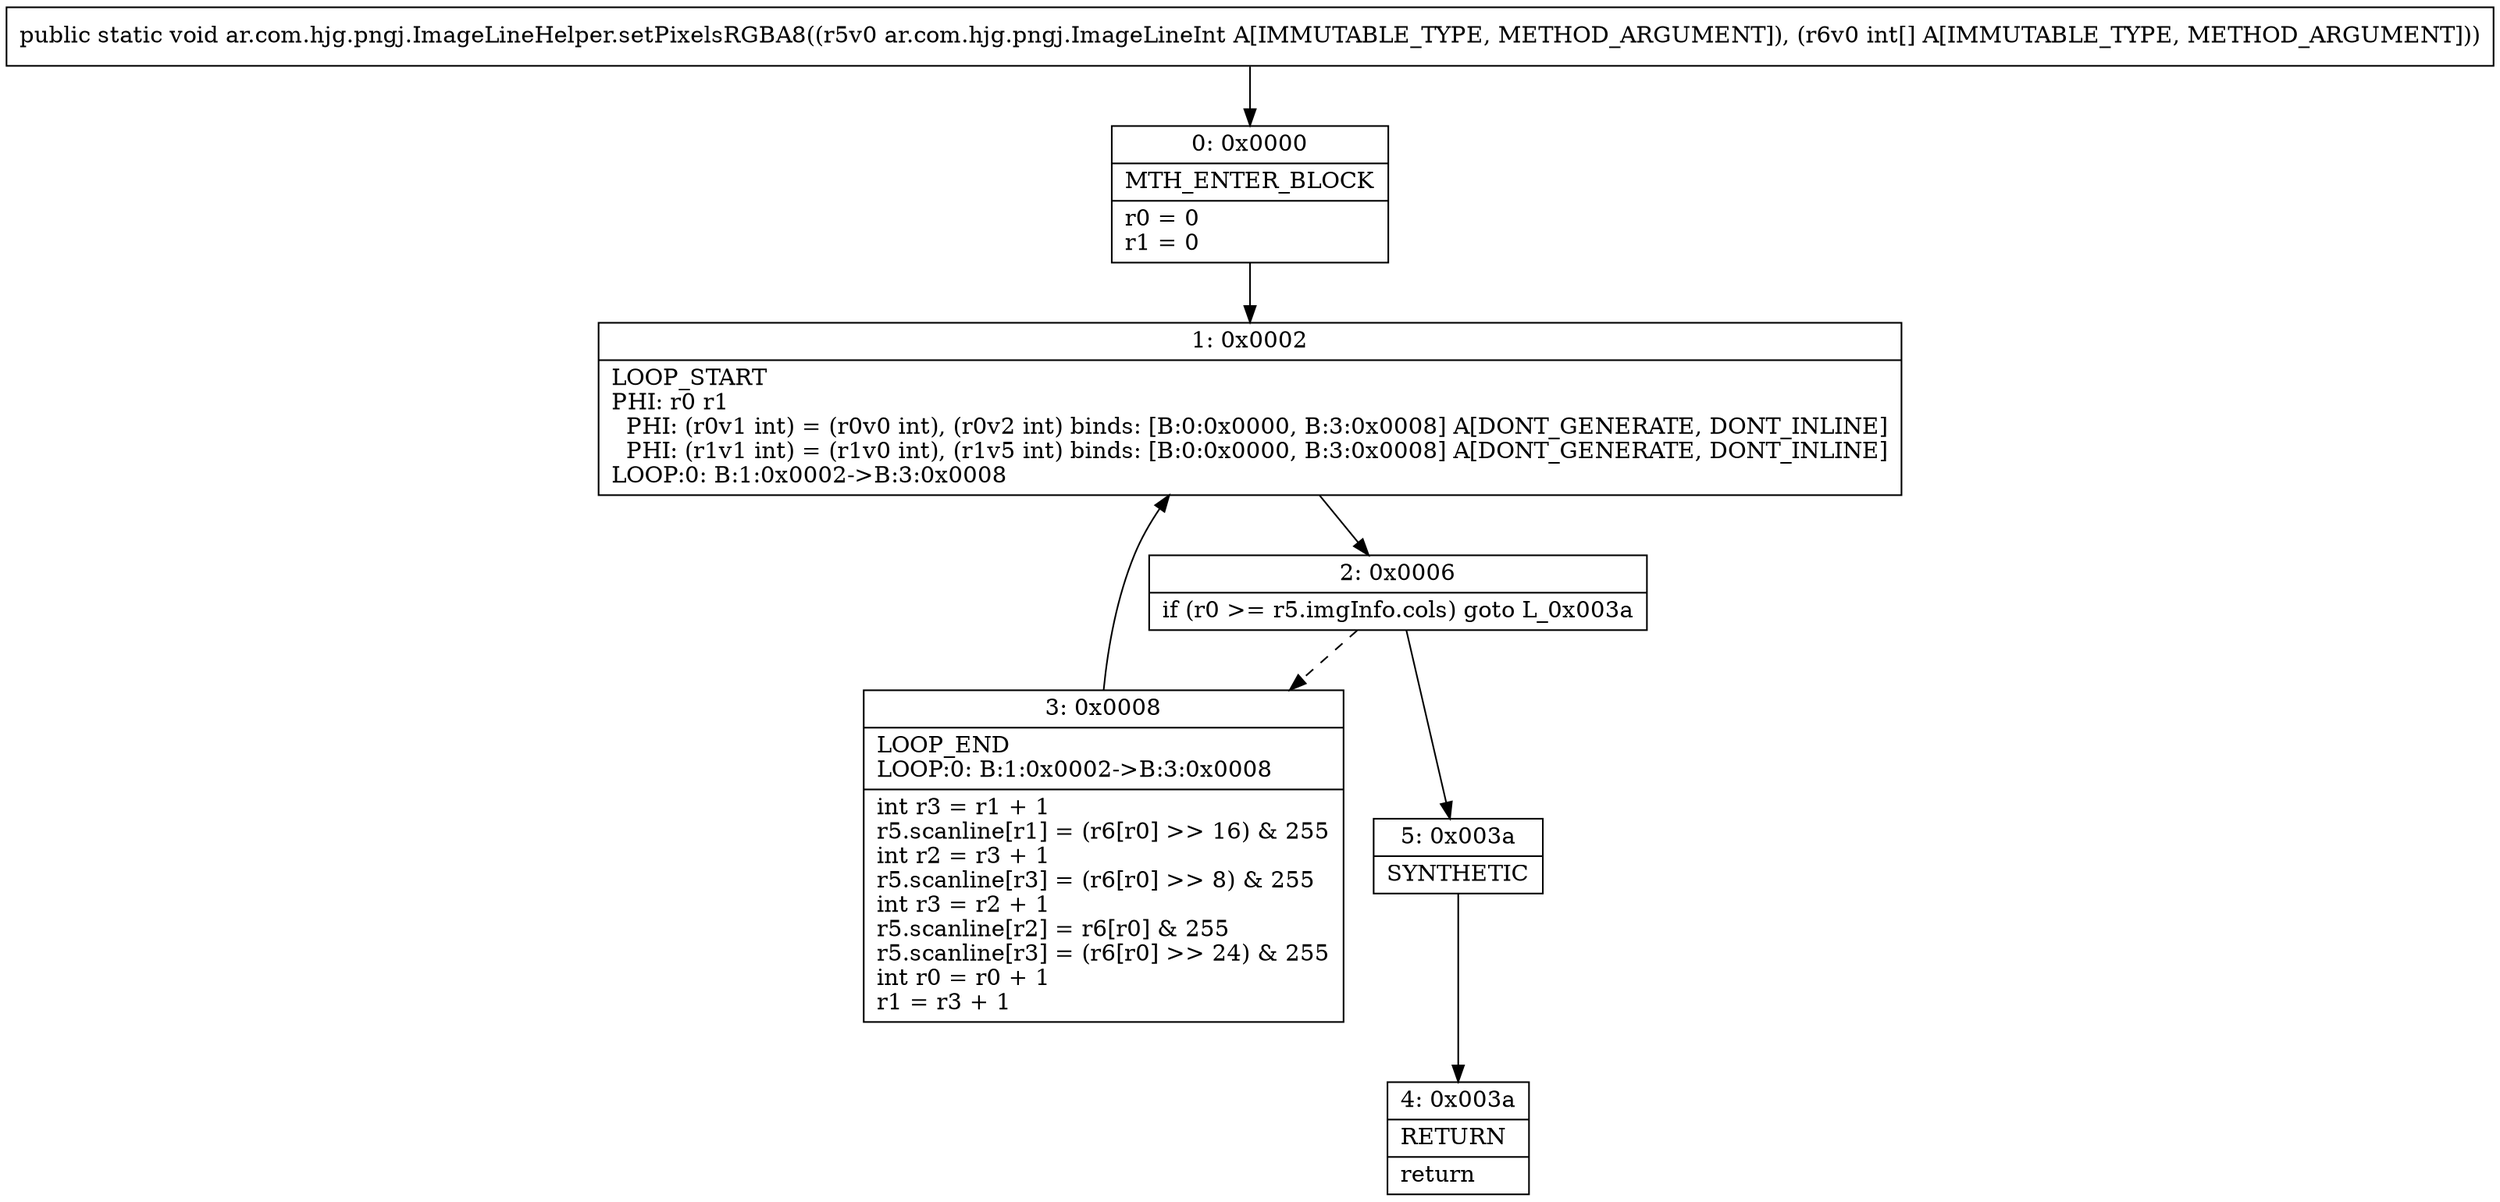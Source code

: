 digraph "CFG forar.com.hjg.pngj.ImageLineHelper.setPixelsRGBA8(Lar\/com\/hjg\/pngj\/ImageLineInt;[I)V" {
Node_0 [shape=record,label="{0\:\ 0x0000|MTH_ENTER_BLOCK\l|r0 = 0\lr1 = 0\l}"];
Node_1 [shape=record,label="{1\:\ 0x0002|LOOP_START\lPHI: r0 r1 \l  PHI: (r0v1 int) = (r0v0 int), (r0v2 int) binds: [B:0:0x0000, B:3:0x0008] A[DONT_GENERATE, DONT_INLINE]\l  PHI: (r1v1 int) = (r1v0 int), (r1v5 int) binds: [B:0:0x0000, B:3:0x0008] A[DONT_GENERATE, DONT_INLINE]\lLOOP:0: B:1:0x0002\-\>B:3:0x0008\l}"];
Node_2 [shape=record,label="{2\:\ 0x0006|if (r0 \>= r5.imgInfo.cols) goto L_0x003a\l}"];
Node_3 [shape=record,label="{3\:\ 0x0008|LOOP_END\lLOOP:0: B:1:0x0002\-\>B:3:0x0008\l|int r3 = r1 + 1\lr5.scanline[r1] = (r6[r0] \>\> 16) & 255\lint r2 = r3 + 1\lr5.scanline[r3] = (r6[r0] \>\> 8) & 255\lint r3 = r2 + 1\lr5.scanline[r2] = r6[r0] & 255\lr5.scanline[r3] = (r6[r0] \>\> 24) & 255\lint r0 = r0 + 1\lr1 = r3 + 1\l}"];
Node_4 [shape=record,label="{4\:\ 0x003a|RETURN\l|return\l}"];
Node_5 [shape=record,label="{5\:\ 0x003a|SYNTHETIC\l}"];
MethodNode[shape=record,label="{public static void ar.com.hjg.pngj.ImageLineHelper.setPixelsRGBA8((r5v0 ar.com.hjg.pngj.ImageLineInt A[IMMUTABLE_TYPE, METHOD_ARGUMENT]), (r6v0 int[] A[IMMUTABLE_TYPE, METHOD_ARGUMENT])) }"];
MethodNode -> Node_0;
Node_0 -> Node_1;
Node_1 -> Node_2;
Node_2 -> Node_3[style=dashed];
Node_2 -> Node_5;
Node_3 -> Node_1;
Node_5 -> Node_4;
}


